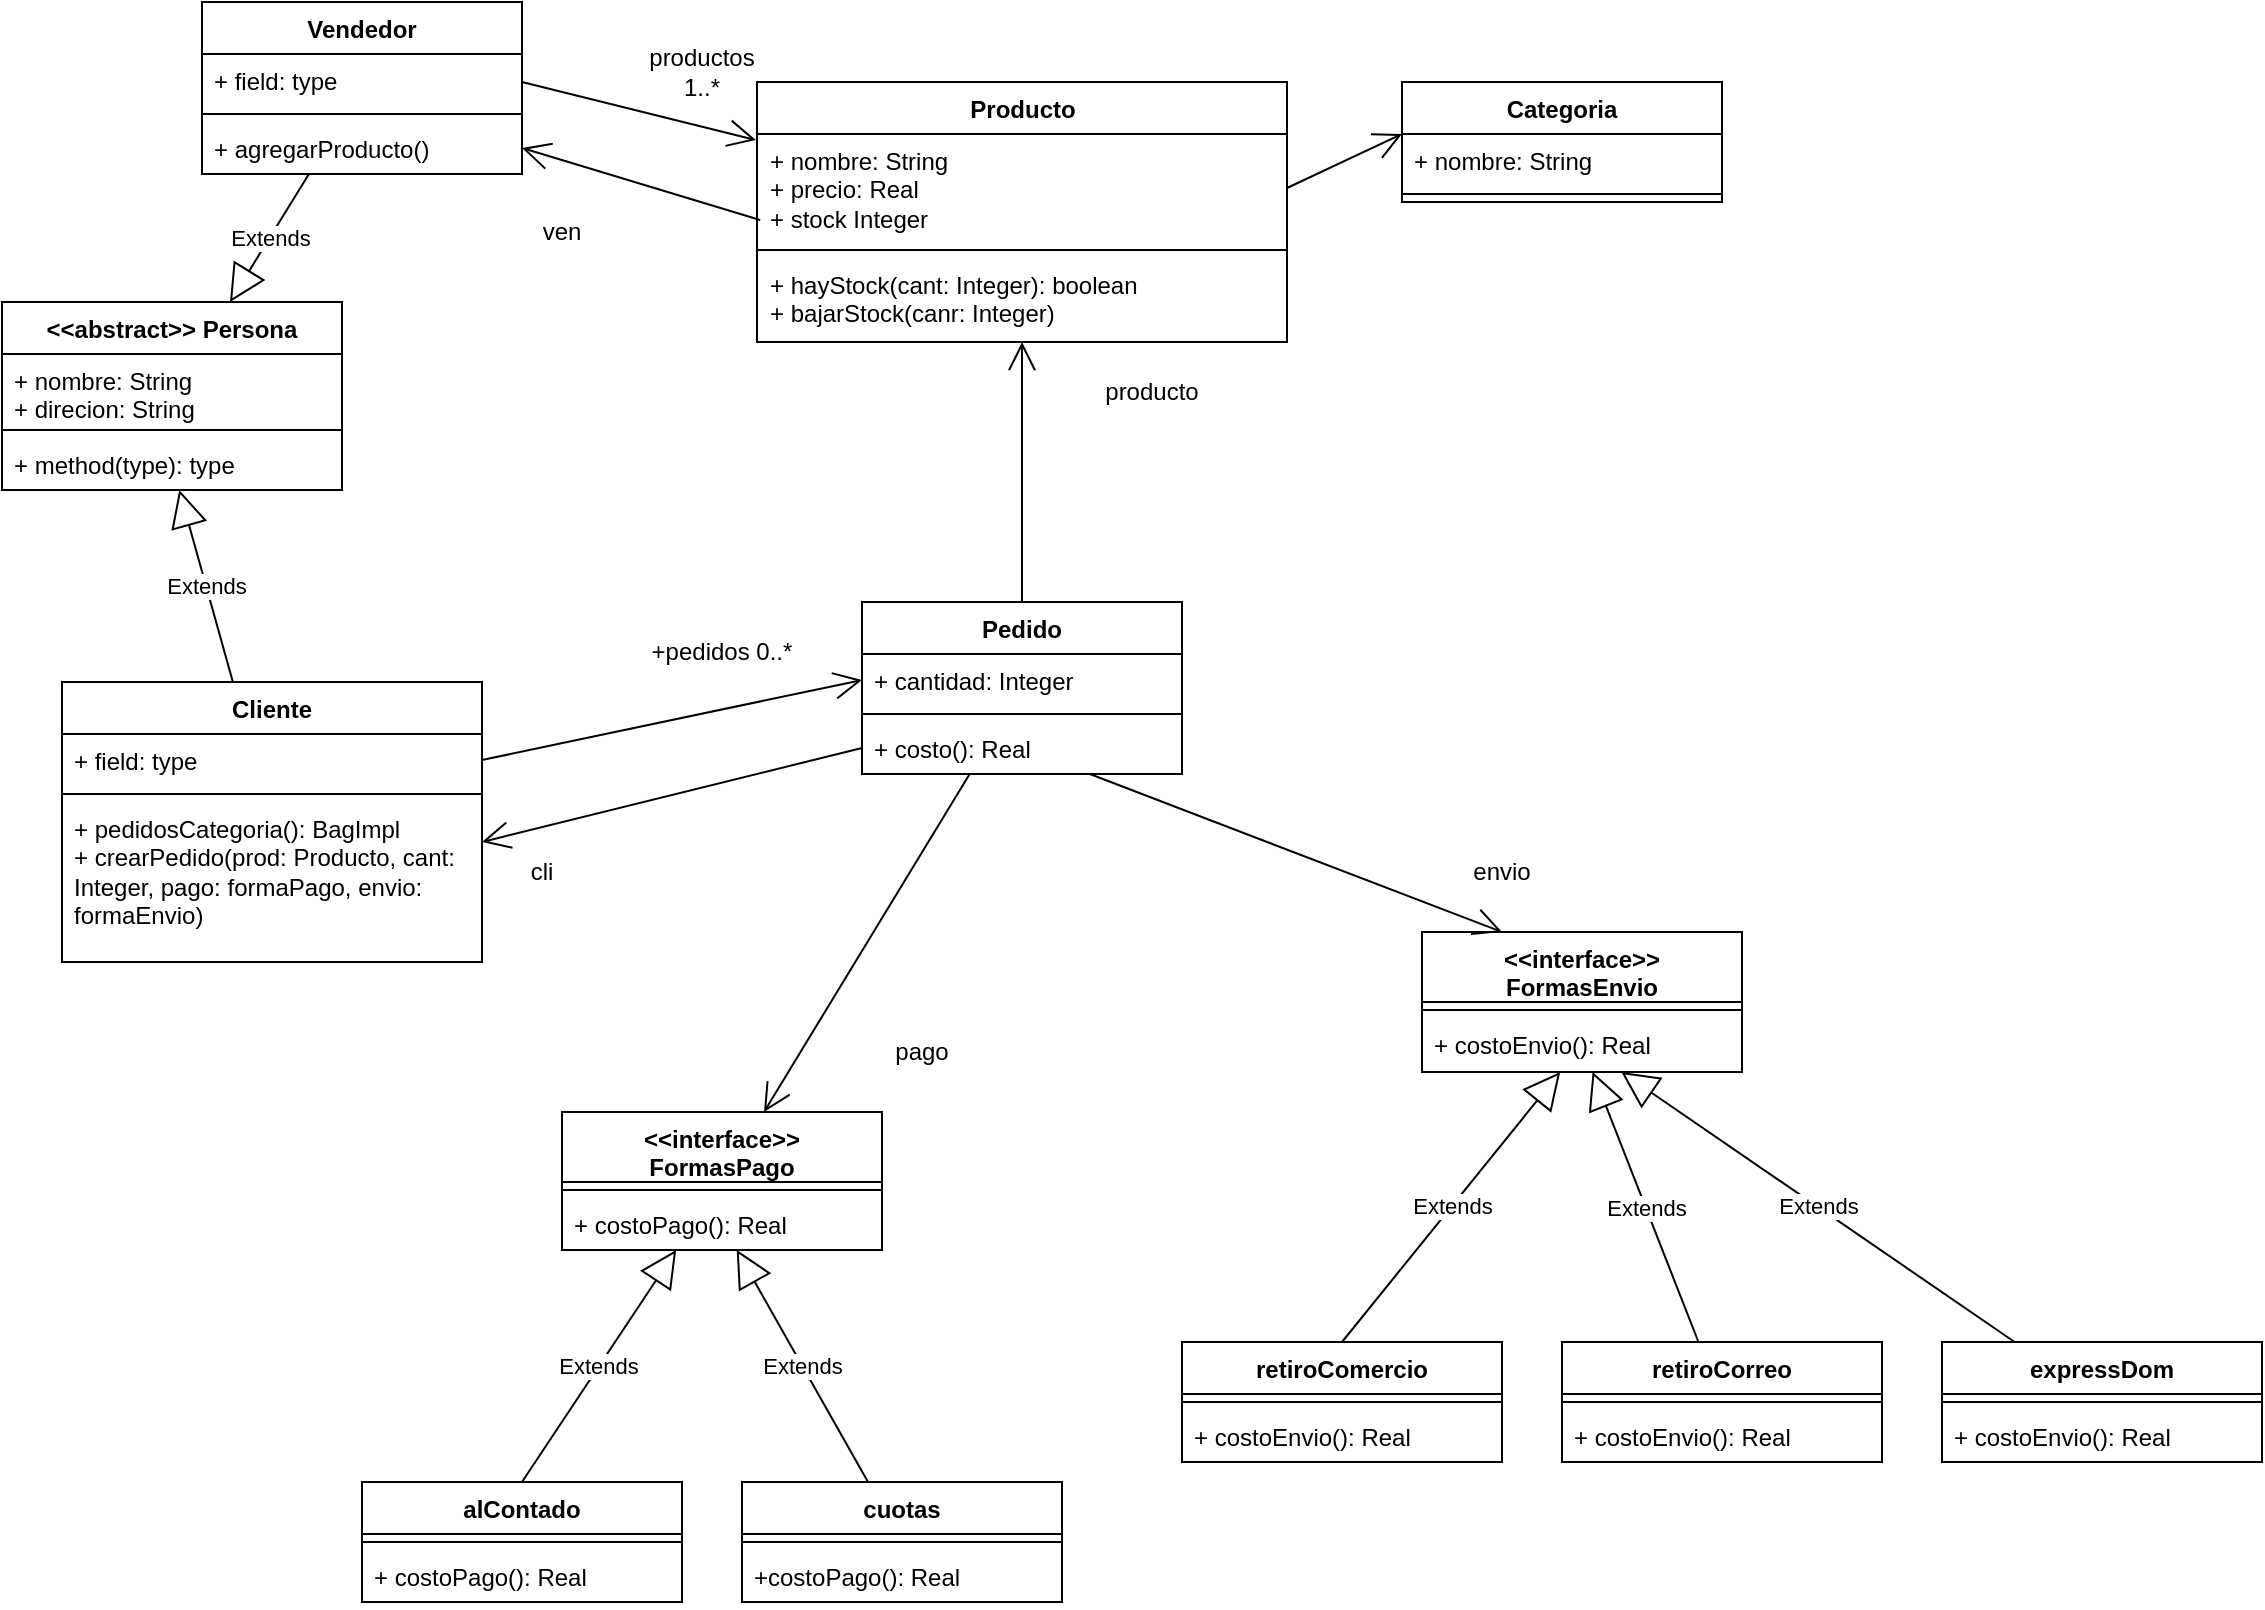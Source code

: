 <mxfile version="22.0.2" type="device">
  <diagram name="Página-1" id="uE43nbsAhITQmIDDTeQv">
    <mxGraphModel dx="1434" dy="814" grid="1" gridSize="10" guides="1" tooltips="1" connect="1" arrows="1" fold="1" page="1" pageScale="1" pageWidth="827" pageHeight="1169" math="0" shadow="0">
      <root>
        <mxCell id="0" />
        <mxCell id="1" parent="0" />
        <mxCell id="CGVBOZxscgFKLnfVOc2C-1" value="&amp;lt;&amp;lt;abstract&amp;gt;&amp;gt; Persona" style="swimlane;fontStyle=1;align=center;verticalAlign=top;childLayout=stackLayout;horizontal=1;startSize=26;horizontalStack=0;resizeParent=1;resizeParentMax=0;resizeLast=0;collapsible=1;marginBottom=0;whiteSpace=wrap;html=1;" parent="1" vertex="1">
          <mxGeometry x="20" y="280" width="170" height="94" as="geometry" />
        </mxCell>
        <mxCell id="CGVBOZxscgFKLnfVOc2C-2" value="+ nombre: String&lt;br&gt;+ direcion: String" style="text;strokeColor=none;fillColor=none;align=left;verticalAlign=top;spacingLeft=4;spacingRight=4;overflow=hidden;rotatable=0;points=[[0,0.5],[1,0.5]];portConstraint=eastwest;whiteSpace=wrap;html=1;" parent="CGVBOZxscgFKLnfVOc2C-1" vertex="1">
          <mxGeometry y="26" width="170" height="34" as="geometry" />
        </mxCell>
        <mxCell id="CGVBOZxscgFKLnfVOc2C-3" value="" style="line;strokeWidth=1;fillColor=none;align=left;verticalAlign=middle;spacingTop=-1;spacingLeft=3;spacingRight=3;rotatable=0;labelPosition=right;points=[];portConstraint=eastwest;strokeColor=inherit;" parent="CGVBOZxscgFKLnfVOc2C-1" vertex="1">
          <mxGeometry y="60" width="170" height="8" as="geometry" />
        </mxCell>
        <mxCell id="CGVBOZxscgFKLnfVOc2C-4" value="+ method(type): type" style="text;strokeColor=none;fillColor=none;align=left;verticalAlign=top;spacingLeft=4;spacingRight=4;overflow=hidden;rotatable=0;points=[[0,0.5],[1,0.5]];portConstraint=eastwest;whiteSpace=wrap;html=1;" parent="CGVBOZxscgFKLnfVOc2C-1" vertex="1">
          <mxGeometry y="68" width="170" height="26" as="geometry" />
        </mxCell>
        <mxCell id="CGVBOZxscgFKLnfVOc2C-5" value="Vendedor" style="swimlane;fontStyle=1;align=center;verticalAlign=top;childLayout=stackLayout;horizontal=1;startSize=26;horizontalStack=0;resizeParent=1;resizeParentMax=0;resizeLast=0;collapsible=1;marginBottom=0;whiteSpace=wrap;html=1;" parent="1" vertex="1">
          <mxGeometry x="120" y="130" width="160" height="86" as="geometry" />
        </mxCell>
        <mxCell id="CGVBOZxscgFKLnfVOc2C-6" value="+ field: type" style="text;strokeColor=none;fillColor=none;align=left;verticalAlign=top;spacingLeft=4;spacingRight=4;overflow=hidden;rotatable=0;points=[[0,0.5],[1,0.5]];portConstraint=eastwest;whiteSpace=wrap;html=1;" parent="CGVBOZxscgFKLnfVOc2C-5" vertex="1">
          <mxGeometry y="26" width="160" height="26" as="geometry" />
        </mxCell>
        <mxCell id="CGVBOZxscgFKLnfVOc2C-7" value="" style="line;strokeWidth=1;fillColor=none;align=left;verticalAlign=middle;spacingTop=-1;spacingLeft=3;spacingRight=3;rotatable=0;labelPosition=right;points=[];portConstraint=eastwest;strokeColor=inherit;" parent="CGVBOZxscgFKLnfVOc2C-5" vertex="1">
          <mxGeometry y="52" width="160" height="8" as="geometry" />
        </mxCell>
        <mxCell id="CGVBOZxscgFKLnfVOc2C-8" value="+ agregarProducto()" style="text;strokeColor=none;fillColor=none;align=left;verticalAlign=top;spacingLeft=4;spacingRight=4;overflow=hidden;rotatable=0;points=[[0,0.5],[1,0.5]];portConstraint=eastwest;whiteSpace=wrap;html=1;" parent="CGVBOZxscgFKLnfVOc2C-5" vertex="1">
          <mxGeometry y="60" width="160" height="26" as="geometry" />
        </mxCell>
        <mxCell id="CGVBOZxscgFKLnfVOc2C-9" value="Cliente" style="swimlane;fontStyle=1;align=center;verticalAlign=top;childLayout=stackLayout;horizontal=1;startSize=26;horizontalStack=0;resizeParent=1;resizeParentMax=0;resizeLast=0;collapsible=1;marginBottom=0;whiteSpace=wrap;html=1;" parent="1" vertex="1">
          <mxGeometry x="50" y="470" width="210" height="140" as="geometry" />
        </mxCell>
        <mxCell id="CGVBOZxscgFKLnfVOc2C-10" value="+ field: type" style="text;strokeColor=none;fillColor=none;align=left;verticalAlign=top;spacingLeft=4;spacingRight=4;overflow=hidden;rotatable=0;points=[[0,0.5],[1,0.5]];portConstraint=eastwest;whiteSpace=wrap;html=1;" parent="CGVBOZxscgFKLnfVOc2C-9" vertex="1">
          <mxGeometry y="26" width="210" height="26" as="geometry" />
        </mxCell>
        <mxCell id="CGVBOZxscgFKLnfVOc2C-11" value="" style="line;strokeWidth=1;fillColor=none;align=left;verticalAlign=middle;spacingTop=-1;spacingLeft=3;spacingRight=3;rotatable=0;labelPosition=right;points=[];portConstraint=eastwest;strokeColor=inherit;" parent="CGVBOZxscgFKLnfVOc2C-9" vertex="1">
          <mxGeometry y="52" width="210" height="8" as="geometry" />
        </mxCell>
        <mxCell id="CGVBOZxscgFKLnfVOc2C-12" value="+ pedidosCategoria(): BagImpl&lt;br&gt;+ crearPedido(prod: Producto, cant: Integer, pago: formaPago, envio: formaEnvio)" style="text;strokeColor=none;fillColor=none;align=left;verticalAlign=top;spacingLeft=4;spacingRight=4;overflow=hidden;rotatable=0;points=[[0,0.5],[1,0.5]];portConstraint=eastwest;whiteSpace=wrap;html=1;" parent="CGVBOZxscgFKLnfVOc2C-9" vertex="1">
          <mxGeometry y="60" width="210" height="80" as="geometry" />
        </mxCell>
        <mxCell id="CGVBOZxscgFKLnfVOc2C-13" value="Extends" style="endArrow=block;endSize=16;endFill=0;html=1;rounded=0;" parent="1" source="CGVBOZxscgFKLnfVOc2C-9" target="CGVBOZxscgFKLnfVOc2C-4" edge="1">
          <mxGeometry width="160" relative="1" as="geometry">
            <mxPoint x="50" y="430" as="sourcePoint" />
            <mxPoint x="210" y="430" as="targetPoint" />
          </mxGeometry>
        </mxCell>
        <mxCell id="CGVBOZxscgFKLnfVOc2C-15" value="Extends" style="endArrow=block;endSize=16;endFill=0;html=1;rounded=0;" parent="1" source="CGVBOZxscgFKLnfVOc2C-5" target="CGVBOZxscgFKLnfVOc2C-1" edge="1">
          <mxGeometry width="160" relative="1" as="geometry">
            <mxPoint x="230" y="220" as="sourcePoint" />
            <mxPoint x="390" y="220" as="targetPoint" />
          </mxGeometry>
        </mxCell>
        <mxCell id="CGVBOZxscgFKLnfVOc2C-16" value="Producto" style="swimlane;fontStyle=1;align=center;verticalAlign=top;childLayout=stackLayout;horizontal=1;startSize=26;horizontalStack=0;resizeParent=1;resizeParentMax=0;resizeLast=0;collapsible=1;marginBottom=0;whiteSpace=wrap;html=1;" parent="1" vertex="1">
          <mxGeometry x="397.5" y="170" width="265" height="130" as="geometry" />
        </mxCell>
        <mxCell id="CGVBOZxscgFKLnfVOc2C-17" value="+ nombre: String&lt;br&gt;+ precio: Real&lt;br&gt;+ stock Integer" style="text;strokeColor=none;fillColor=none;align=left;verticalAlign=top;spacingLeft=4;spacingRight=4;overflow=hidden;rotatable=0;points=[[0,0.5],[1,0.5]];portConstraint=eastwest;whiteSpace=wrap;html=1;" parent="CGVBOZxscgFKLnfVOc2C-16" vertex="1">
          <mxGeometry y="26" width="265" height="54" as="geometry" />
        </mxCell>
        <mxCell id="CGVBOZxscgFKLnfVOc2C-18" value="" style="line;strokeWidth=1;fillColor=none;align=left;verticalAlign=middle;spacingTop=-1;spacingLeft=3;spacingRight=3;rotatable=0;labelPosition=right;points=[];portConstraint=eastwest;strokeColor=inherit;" parent="CGVBOZxscgFKLnfVOc2C-16" vertex="1">
          <mxGeometry y="80" width="265" height="8" as="geometry" />
        </mxCell>
        <mxCell id="CGVBOZxscgFKLnfVOc2C-19" value="+ hayStock(cant: Integer): boolean&lt;br&gt;+ bajarStock(canr: Integer)" style="text;strokeColor=none;fillColor=none;align=left;verticalAlign=top;spacingLeft=4;spacingRight=4;overflow=hidden;rotatable=0;points=[[0,0.5],[1,0.5]];portConstraint=eastwest;whiteSpace=wrap;html=1;" parent="CGVBOZxscgFKLnfVOc2C-16" vertex="1">
          <mxGeometry y="88" width="265" height="42" as="geometry" />
        </mxCell>
        <mxCell id="CGVBOZxscgFKLnfVOc2C-20" value="Pedido" style="swimlane;fontStyle=1;align=center;verticalAlign=top;childLayout=stackLayout;horizontal=1;startSize=26;horizontalStack=0;resizeParent=1;resizeParentMax=0;resizeLast=0;collapsible=1;marginBottom=0;whiteSpace=wrap;html=1;" parent="1" vertex="1">
          <mxGeometry x="450" y="430" width="160" height="86" as="geometry" />
        </mxCell>
        <mxCell id="CGVBOZxscgFKLnfVOc2C-21" value="+ cantidad: Integer" style="text;strokeColor=none;fillColor=none;align=left;verticalAlign=top;spacingLeft=4;spacingRight=4;overflow=hidden;rotatable=0;points=[[0,0.5],[1,0.5]];portConstraint=eastwest;whiteSpace=wrap;html=1;" parent="CGVBOZxscgFKLnfVOc2C-20" vertex="1">
          <mxGeometry y="26" width="160" height="26" as="geometry" />
        </mxCell>
        <mxCell id="CGVBOZxscgFKLnfVOc2C-22" value="" style="line;strokeWidth=1;fillColor=none;align=left;verticalAlign=middle;spacingTop=-1;spacingLeft=3;spacingRight=3;rotatable=0;labelPosition=right;points=[];portConstraint=eastwest;strokeColor=inherit;" parent="CGVBOZxscgFKLnfVOc2C-20" vertex="1">
          <mxGeometry y="52" width="160" height="8" as="geometry" />
        </mxCell>
        <mxCell id="CGVBOZxscgFKLnfVOc2C-23" value="+ costo(): Real" style="text;strokeColor=none;fillColor=none;align=left;verticalAlign=top;spacingLeft=4;spacingRight=4;overflow=hidden;rotatable=0;points=[[0,0.5],[1,0.5]];portConstraint=eastwest;whiteSpace=wrap;html=1;" parent="CGVBOZxscgFKLnfVOc2C-20" vertex="1">
          <mxGeometry y="60" width="160" height="26" as="geometry" />
        </mxCell>
        <mxCell id="CGVBOZxscgFKLnfVOc2C-24" value="&amp;lt;&amp;lt;interface&amp;gt;&amp;gt; &lt;br&gt;FormasPago" style="swimlane;fontStyle=1;align=center;verticalAlign=top;childLayout=stackLayout;horizontal=1;startSize=35;horizontalStack=0;resizeParent=1;resizeParentMax=0;resizeLast=0;collapsible=1;marginBottom=0;whiteSpace=wrap;html=1;" parent="1" vertex="1">
          <mxGeometry x="300" y="685" width="160" height="69" as="geometry">
            <mxRectangle x="300" y="685" width="120" height="40" as="alternateBounds" />
          </mxGeometry>
        </mxCell>
        <mxCell id="CGVBOZxscgFKLnfVOc2C-26" value="" style="line;strokeWidth=1;fillColor=none;align=left;verticalAlign=middle;spacingTop=-1;spacingLeft=3;spacingRight=3;rotatable=0;labelPosition=right;points=[];portConstraint=eastwest;strokeColor=inherit;" parent="CGVBOZxscgFKLnfVOc2C-24" vertex="1">
          <mxGeometry y="35" width="160" height="8" as="geometry" />
        </mxCell>
        <mxCell id="CGVBOZxscgFKLnfVOc2C-27" value="+ costoPago(): Real" style="text;strokeColor=none;fillColor=none;align=left;verticalAlign=top;spacingLeft=4;spacingRight=4;overflow=hidden;rotatable=0;points=[[0,0.5],[1,0.5]];portConstraint=eastwest;whiteSpace=wrap;html=1;" parent="CGVBOZxscgFKLnfVOc2C-24" vertex="1">
          <mxGeometry y="43" width="160" height="26" as="geometry" />
        </mxCell>
        <mxCell id="CGVBOZxscgFKLnfVOc2C-28" value="alContado" style="swimlane;fontStyle=1;align=center;verticalAlign=top;childLayout=stackLayout;horizontal=1;startSize=26;horizontalStack=0;resizeParent=1;resizeParentMax=0;resizeLast=0;collapsible=1;marginBottom=0;whiteSpace=wrap;html=1;" parent="1" vertex="1">
          <mxGeometry x="200" y="870" width="160" height="60" as="geometry" />
        </mxCell>
        <mxCell id="CGVBOZxscgFKLnfVOc2C-30" value="" style="line;strokeWidth=1;fillColor=none;align=left;verticalAlign=middle;spacingTop=-1;spacingLeft=3;spacingRight=3;rotatable=0;labelPosition=right;points=[];portConstraint=eastwest;strokeColor=inherit;" parent="CGVBOZxscgFKLnfVOc2C-28" vertex="1">
          <mxGeometry y="26" width="160" height="8" as="geometry" />
        </mxCell>
        <mxCell id="CGVBOZxscgFKLnfVOc2C-31" value="+ costoPago(): Real" style="text;strokeColor=none;fillColor=none;align=left;verticalAlign=top;spacingLeft=4;spacingRight=4;overflow=hidden;rotatable=0;points=[[0,0.5],[1,0.5]];portConstraint=eastwest;whiteSpace=wrap;html=1;" parent="CGVBOZxscgFKLnfVOc2C-28" vertex="1">
          <mxGeometry y="34" width="160" height="26" as="geometry" />
        </mxCell>
        <mxCell id="CGVBOZxscgFKLnfVOc2C-32" value="cuotas" style="swimlane;fontStyle=1;align=center;verticalAlign=top;childLayout=stackLayout;horizontal=1;startSize=26;horizontalStack=0;resizeParent=1;resizeParentMax=0;resizeLast=0;collapsible=1;marginBottom=0;whiteSpace=wrap;html=1;" parent="1" vertex="1">
          <mxGeometry x="390" y="870" width="160" height="60" as="geometry" />
        </mxCell>
        <mxCell id="CGVBOZxscgFKLnfVOc2C-34" value="" style="line;strokeWidth=1;fillColor=none;align=left;verticalAlign=middle;spacingTop=-1;spacingLeft=3;spacingRight=3;rotatable=0;labelPosition=right;points=[];portConstraint=eastwest;strokeColor=inherit;" parent="CGVBOZxscgFKLnfVOc2C-32" vertex="1">
          <mxGeometry y="26" width="160" height="8" as="geometry" />
        </mxCell>
        <mxCell id="CGVBOZxscgFKLnfVOc2C-35" value="+costoPago(): Real" style="text;strokeColor=none;fillColor=none;align=left;verticalAlign=top;spacingLeft=4;spacingRight=4;overflow=hidden;rotatable=0;points=[[0,0.5],[1,0.5]];portConstraint=eastwest;whiteSpace=wrap;html=1;" parent="CGVBOZxscgFKLnfVOc2C-32" vertex="1">
          <mxGeometry y="34" width="160" height="26" as="geometry" />
        </mxCell>
        <mxCell id="CGVBOZxscgFKLnfVOc2C-36" value="Extends" style="endArrow=block;endSize=16;endFill=0;html=1;rounded=0;exitX=0.5;exitY=0;exitDx=0;exitDy=0;" parent="1" source="CGVBOZxscgFKLnfVOc2C-28" target="CGVBOZxscgFKLnfVOc2C-24" edge="1">
          <mxGeometry width="160" relative="1" as="geometry">
            <mxPoint x="290" y="795" as="sourcePoint" />
            <mxPoint x="450" y="795" as="targetPoint" />
          </mxGeometry>
        </mxCell>
        <mxCell id="CGVBOZxscgFKLnfVOc2C-37" value="Extends" style="endArrow=block;endSize=16;endFill=0;html=1;rounded=0;" parent="1" source="CGVBOZxscgFKLnfVOc2C-32" target="CGVBOZxscgFKLnfVOc2C-27" edge="1">
          <mxGeometry width="160" relative="1" as="geometry">
            <mxPoint x="500" y="805" as="sourcePoint" />
            <mxPoint x="660" y="805" as="targetPoint" />
          </mxGeometry>
        </mxCell>
        <mxCell id="CGVBOZxscgFKLnfVOc2C-42" value="&amp;lt;&amp;lt;interface&amp;gt;&amp;gt;&lt;br&gt;FormasEnvio" style="swimlane;fontStyle=1;align=center;verticalAlign=top;childLayout=stackLayout;horizontal=1;startSize=35;horizontalStack=0;resizeParent=1;resizeParentMax=0;resizeLast=0;collapsible=1;marginBottom=0;whiteSpace=wrap;html=1;" parent="1" vertex="1">
          <mxGeometry x="730" y="595" width="160" height="70" as="geometry" />
        </mxCell>
        <mxCell id="CGVBOZxscgFKLnfVOc2C-44" value="" style="line;strokeWidth=1;fillColor=none;align=left;verticalAlign=middle;spacingTop=-1;spacingLeft=3;spacingRight=3;rotatable=0;labelPosition=right;points=[];portConstraint=eastwest;strokeColor=inherit;" parent="CGVBOZxscgFKLnfVOc2C-42" vertex="1">
          <mxGeometry y="35" width="160" height="8" as="geometry" />
        </mxCell>
        <mxCell id="CGVBOZxscgFKLnfVOc2C-45" value="+ costoEnvio(): Real" style="text;strokeColor=none;fillColor=none;align=left;verticalAlign=top;spacingLeft=4;spacingRight=4;overflow=hidden;rotatable=0;points=[[0,0.5],[1,0.5]];portConstraint=eastwest;whiteSpace=wrap;html=1;" parent="CGVBOZxscgFKLnfVOc2C-42" vertex="1">
          <mxGeometry y="43" width="160" height="27" as="geometry" />
        </mxCell>
        <mxCell id="CGVBOZxscgFKLnfVOc2C-46" value="retiroComercio" style="swimlane;fontStyle=1;align=center;verticalAlign=top;childLayout=stackLayout;horizontal=1;startSize=26;horizontalStack=0;resizeParent=1;resizeParentMax=0;resizeLast=0;collapsible=1;marginBottom=0;whiteSpace=wrap;html=1;" parent="1" vertex="1">
          <mxGeometry x="610" y="800" width="160" height="60" as="geometry" />
        </mxCell>
        <mxCell id="CGVBOZxscgFKLnfVOc2C-48" value="" style="line;strokeWidth=1;fillColor=none;align=left;verticalAlign=middle;spacingTop=-1;spacingLeft=3;spacingRight=3;rotatable=0;labelPosition=right;points=[];portConstraint=eastwest;strokeColor=inherit;" parent="CGVBOZxscgFKLnfVOc2C-46" vertex="1">
          <mxGeometry y="26" width="160" height="8" as="geometry" />
        </mxCell>
        <mxCell id="CGVBOZxscgFKLnfVOc2C-49" value="+ costoEnvio(): Real" style="text;strokeColor=none;fillColor=none;align=left;verticalAlign=top;spacingLeft=4;spacingRight=4;overflow=hidden;rotatable=0;points=[[0,0.5],[1,0.5]];portConstraint=eastwest;whiteSpace=wrap;html=1;" parent="CGVBOZxscgFKLnfVOc2C-46" vertex="1">
          <mxGeometry y="34" width="160" height="26" as="geometry" />
        </mxCell>
        <mxCell id="CGVBOZxscgFKLnfVOc2C-50" value="retiroCorreo" style="swimlane;fontStyle=1;align=center;verticalAlign=top;childLayout=stackLayout;horizontal=1;startSize=26;horizontalStack=0;resizeParent=1;resizeParentMax=0;resizeLast=0;collapsible=1;marginBottom=0;whiteSpace=wrap;html=1;" parent="1" vertex="1">
          <mxGeometry x="800" y="800" width="160" height="60" as="geometry" />
        </mxCell>
        <mxCell id="CGVBOZxscgFKLnfVOc2C-52" value="" style="line;strokeWidth=1;fillColor=none;align=left;verticalAlign=middle;spacingTop=-1;spacingLeft=3;spacingRight=3;rotatable=0;labelPosition=right;points=[];portConstraint=eastwest;strokeColor=inherit;" parent="CGVBOZxscgFKLnfVOc2C-50" vertex="1">
          <mxGeometry y="26" width="160" height="8" as="geometry" />
        </mxCell>
        <mxCell id="CGVBOZxscgFKLnfVOc2C-53" value="+ costoEnvio(): Real" style="text;strokeColor=none;fillColor=none;align=left;verticalAlign=top;spacingLeft=4;spacingRight=4;overflow=hidden;rotatable=0;points=[[0,0.5],[1,0.5]];portConstraint=eastwest;whiteSpace=wrap;html=1;" parent="CGVBOZxscgFKLnfVOc2C-50" vertex="1">
          <mxGeometry y="34" width="160" height="26" as="geometry" />
        </mxCell>
        <mxCell id="CGVBOZxscgFKLnfVOc2C-54" value="Extends" style="endArrow=block;endSize=16;endFill=0;html=1;rounded=0;exitX=0.5;exitY=0;exitDx=0;exitDy=0;" parent="1" source="CGVBOZxscgFKLnfVOc2C-46" target="CGVBOZxscgFKLnfVOc2C-45" edge="1">
          <mxGeometry width="160" relative="1" as="geometry">
            <mxPoint x="610" y="705" as="sourcePoint" />
            <mxPoint x="770" y="705" as="targetPoint" />
          </mxGeometry>
        </mxCell>
        <mxCell id="CGVBOZxscgFKLnfVOc2C-55" value="Extends" style="endArrow=block;endSize=16;endFill=0;html=1;rounded=0;" parent="1" source="CGVBOZxscgFKLnfVOc2C-50" target="CGVBOZxscgFKLnfVOc2C-45" edge="1">
          <mxGeometry width="160" relative="1" as="geometry">
            <mxPoint x="820" y="715" as="sourcePoint" />
            <mxPoint x="980" y="715" as="targetPoint" />
          </mxGeometry>
        </mxCell>
        <mxCell id="CGVBOZxscgFKLnfVOc2C-56" value="expressDom" style="swimlane;fontStyle=1;align=center;verticalAlign=top;childLayout=stackLayout;horizontal=1;startSize=26;horizontalStack=0;resizeParent=1;resizeParentMax=0;resizeLast=0;collapsible=1;marginBottom=0;whiteSpace=wrap;html=1;" parent="1" vertex="1">
          <mxGeometry x="990" y="800" width="160" height="60" as="geometry" />
        </mxCell>
        <mxCell id="CGVBOZxscgFKLnfVOc2C-58" value="" style="line;strokeWidth=1;fillColor=none;align=left;verticalAlign=middle;spacingTop=-1;spacingLeft=3;spacingRight=3;rotatable=0;labelPosition=right;points=[];portConstraint=eastwest;strokeColor=inherit;" parent="CGVBOZxscgFKLnfVOc2C-56" vertex="1">
          <mxGeometry y="26" width="160" height="8" as="geometry" />
        </mxCell>
        <mxCell id="CGVBOZxscgFKLnfVOc2C-59" value="+ costoEnvio(): Real" style="text;strokeColor=none;fillColor=none;align=left;verticalAlign=top;spacingLeft=4;spacingRight=4;overflow=hidden;rotatable=0;points=[[0,0.5],[1,0.5]];portConstraint=eastwest;whiteSpace=wrap;html=1;" parent="CGVBOZxscgFKLnfVOc2C-56" vertex="1">
          <mxGeometry y="34" width="160" height="26" as="geometry" />
        </mxCell>
        <mxCell id="CGVBOZxscgFKLnfVOc2C-60" value="Extends" style="endArrow=block;endSize=16;endFill=0;html=1;rounded=0;" parent="1" source="CGVBOZxscgFKLnfVOc2C-56" target="CGVBOZxscgFKLnfVOc2C-45" edge="1">
          <mxGeometry width="160" relative="1" as="geometry">
            <mxPoint x="900" y="705" as="sourcePoint" />
            <mxPoint x="1060" y="705" as="targetPoint" />
          </mxGeometry>
        </mxCell>
        <mxCell id="CGVBOZxscgFKLnfVOc2C-61" value="" style="endArrow=open;endFill=1;endSize=12;html=1;rounded=0;exitX=1;exitY=0.5;exitDx=0;exitDy=0;entryX=0;entryY=0.5;entryDx=0;entryDy=0;" parent="1" source="CGVBOZxscgFKLnfVOc2C-10" target="CGVBOZxscgFKLnfVOc2C-21" edge="1">
          <mxGeometry width="160" relative="1" as="geometry">
            <mxPoint x="290" y="550" as="sourcePoint" />
            <mxPoint x="450" y="550" as="targetPoint" />
          </mxGeometry>
        </mxCell>
        <mxCell id="CGVBOZxscgFKLnfVOc2C-62" value="+pedidos 0..*" style="text;strokeColor=none;align=center;fillColor=none;html=1;verticalAlign=middle;whiteSpace=wrap;rounded=0;" parent="1" vertex="1">
          <mxGeometry x="340" y="440" width="80" height="30" as="geometry" />
        </mxCell>
        <mxCell id="CGVBOZxscgFKLnfVOc2C-64" value="" style="endArrow=open;endFill=1;endSize=12;html=1;rounded=0;" parent="1" source="CGVBOZxscgFKLnfVOc2C-20" target="CGVBOZxscgFKLnfVOc2C-24" edge="1">
          <mxGeometry width="160" relative="1" as="geometry">
            <mxPoint x="510" y="540" as="sourcePoint" />
            <mxPoint x="320" y="580" as="targetPoint" />
          </mxGeometry>
        </mxCell>
        <mxCell id="CGVBOZxscgFKLnfVOc2C-65" value="pago" style="text;strokeColor=none;align=center;fillColor=none;html=1;verticalAlign=middle;whiteSpace=wrap;rounded=0;" parent="1" vertex="1">
          <mxGeometry x="450" y="640" width="60" height="30" as="geometry" />
        </mxCell>
        <mxCell id="CGVBOZxscgFKLnfVOc2C-66" value="" style="endArrow=open;endFill=1;endSize=12;html=1;rounded=0;" parent="1" source="CGVBOZxscgFKLnfVOc2C-20" target="CGVBOZxscgFKLnfVOc2C-16" edge="1">
          <mxGeometry width="160" relative="1" as="geometry">
            <mxPoint x="520" y="390" as="sourcePoint" />
            <mxPoint x="680" y="390" as="targetPoint" />
          </mxGeometry>
        </mxCell>
        <mxCell id="CGVBOZxscgFKLnfVOc2C-67" value="producto" style="text;strokeColor=none;align=center;fillColor=none;html=1;verticalAlign=middle;whiteSpace=wrap;rounded=0;" parent="1" vertex="1">
          <mxGeometry x="550" y="310" width="90" height="30" as="geometry" />
        </mxCell>
        <mxCell id="CGVBOZxscgFKLnfVOc2C-70" value="" style="endArrow=open;endFill=1;endSize=12;html=1;rounded=0;entryX=0.25;entryY=0;entryDx=0;entryDy=0;" parent="1" source="CGVBOZxscgFKLnfVOc2C-23" target="CGVBOZxscgFKLnfVOc2C-42" edge="1">
          <mxGeometry width="160" relative="1" as="geometry">
            <mxPoint x="600" y="580" as="sourcePoint" />
            <mxPoint x="760" y="580" as="targetPoint" />
          </mxGeometry>
        </mxCell>
        <mxCell id="CGVBOZxscgFKLnfVOc2C-71" value="envio" style="text;strokeColor=none;align=center;fillColor=none;html=1;verticalAlign=middle;whiteSpace=wrap;rounded=0;" parent="1" vertex="1">
          <mxGeometry x="740" y="550" width="60" height="30" as="geometry" />
        </mxCell>
        <mxCell id="CGVBOZxscgFKLnfVOc2C-72" value="Categoria" style="swimlane;fontStyle=1;align=center;verticalAlign=top;childLayout=stackLayout;horizontal=1;startSize=26;horizontalStack=0;resizeParent=1;resizeParentMax=0;resizeLast=0;collapsible=1;marginBottom=0;whiteSpace=wrap;html=1;" parent="1" vertex="1">
          <mxGeometry x="720" y="170" width="160" height="60" as="geometry" />
        </mxCell>
        <mxCell id="CGVBOZxscgFKLnfVOc2C-73" value="+ nombre: String" style="text;strokeColor=none;fillColor=none;align=left;verticalAlign=top;spacingLeft=4;spacingRight=4;overflow=hidden;rotatable=0;points=[[0,0.5],[1,0.5]];portConstraint=eastwest;whiteSpace=wrap;html=1;" parent="CGVBOZxscgFKLnfVOc2C-72" vertex="1">
          <mxGeometry y="26" width="160" height="26" as="geometry" />
        </mxCell>
        <mxCell id="CGVBOZxscgFKLnfVOc2C-74" value="" style="line;strokeWidth=1;fillColor=none;align=left;verticalAlign=middle;spacingTop=-1;spacingLeft=3;spacingRight=3;rotatable=0;labelPosition=right;points=[];portConstraint=eastwest;strokeColor=inherit;" parent="CGVBOZxscgFKLnfVOc2C-72" vertex="1">
          <mxGeometry y="52" width="160" height="8" as="geometry" />
        </mxCell>
        <mxCell id="CGVBOZxscgFKLnfVOc2C-76" value="" style="endArrow=open;endFill=1;endSize=12;html=1;rounded=0;exitX=1;exitY=0.5;exitDx=0;exitDy=0;entryX=0;entryY=0;entryDx=0;entryDy=0;entryPerimeter=0;" parent="1" source="CGVBOZxscgFKLnfVOc2C-17" target="CGVBOZxscgFKLnfVOc2C-73" edge="1">
          <mxGeometry width="160" relative="1" as="geometry">
            <mxPoint x="690" y="300" as="sourcePoint" />
            <mxPoint x="850" y="300" as="targetPoint" />
          </mxGeometry>
        </mxCell>
        <mxCell id="CGVBOZxscgFKLnfVOc2C-77" value="" style="endArrow=open;endFill=1;endSize=12;html=1;rounded=0;exitX=1;exitY=0.538;exitDx=0;exitDy=0;exitPerimeter=0;entryX=-0.002;entryY=0.056;entryDx=0;entryDy=0;entryPerimeter=0;" parent="1" source="CGVBOZxscgFKLnfVOc2C-6" target="CGVBOZxscgFKLnfVOc2C-17" edge="1">
          <mxGeometry width="160" relative="1" as="geometry">
            <mxPoint x="300" y="170" as="sourcePoint" />
            <mxPoint x="460" y="170" as="targetPoint" />
          </mxGeometry>
        </mxCell>
        <mxCell id="CGVBOZxscgFKLnfVOc2C-78" value="productos 1..*" style="text;strokeColor=none;align=center;fillColor=none;html=1;verticalAlign=middle;whiteSpace=wrap;rounded=0;" parent="1" vertex="1">
          <mxGeometry x="340" y="150" width="60" height="30" as="geometry" />
        </mxCell>
        <mxCell id="GLt08YuoMi875-hCNUe4-1" value="" style="endArrow=open;endFill=1;endSize=12;html=1;rounded=0;exitX=0;exitY=0.5;exitDx=0;exitDy=0;entryX=0;entryY=0;entryDx=0;entryDy=0;" edge="1" parent="1" source="CGVBOZxscgFKLnfVOc2C-23" target="GLt08YuoMi875-hCNUe4-2">
          <mxGeometry width="160" relative="1" as="geometry">
            <mxPoint x="340" y="580" as="sourcePoint" />
            <mxPoint x="262" y="535" as="targetPoint" />
          </mxGeometry>
        </mxCell>
        <mxCell id="GLt08YuoMi875-hCNUe4-2" value="cli" style="text;strokeColor=none;align=center;fillColor=none;html=1;verticalAlign=middle;whiteSpace=wrap;rounded=0;" vertex="1" parent="1">
          <mxGeometry x="260" y="550" width="60" height="30" as="geometry" />
        </mxCell>
        <mxCell id="GLt08YuoMi875-hCNUe4-3" value="" style="endArrow=open;endFill=1;endSize=12;html=1;rounded=0;entryX=1;entryY=0.5;entryDx=0;entryDy=0;exitX=0.006;exitY=0.796;exitDx=0;exitDy=0;exitPerimeter=0;" edge="1" parent="1" source="CGVBOZxscgFKLnfVOc2C-17" target="CGVBOZxscgFKLnfVOc2C-8">
          <mxGeometry width="160" relative="1" as="geometry">
            <mxPoint x="260" y="330" as="sourcePoint" />
            <mxPoint x="420" y="330" as="targetPoint" />
          </mxGeometry>
        </mxCell>
        <mxCell id="GLt08YuoMi875-hCNUe4-4" value="ven" style="text;strokeColor=none;align=center;fillColor=none;html=1;verticalAlign=middle;whiteSpace=wrap;rounded=0;" vertex="1" parent="1">
          <mxGeometry x="270" y="230" width="60" height="30" as="geometry" />
        </mxCell>
      </root>
    </mxGraphModel>
  </diagram>
</mxfile>
